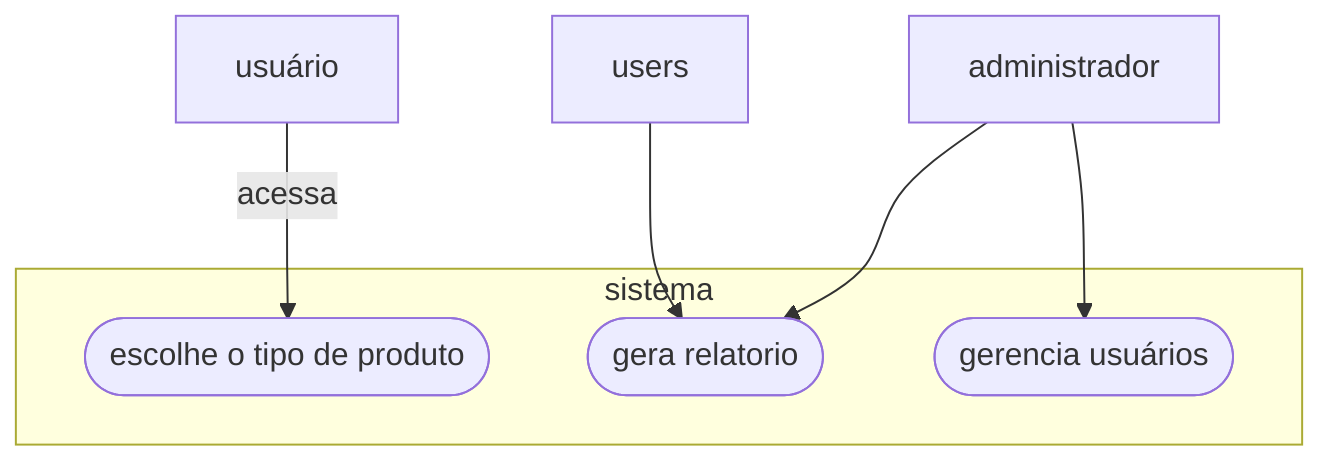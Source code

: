 flowchart TD 
    %% TD - Top down (diagrama sai na vertical)
    %% LR - left rigth (diagrama sai na horizontal)
    user["usuário"]
    adm["administrador"]

    subgraph "sistema"
    Escolhe(["escolhe o tipo de produto"])
    relatorio([gera relatorio])
    gerencia([gerencia usuários])
end

    adm -->relatorio
    adm -->gerencia

    user --"acessa" -->Escolhe
    users -->relatorio